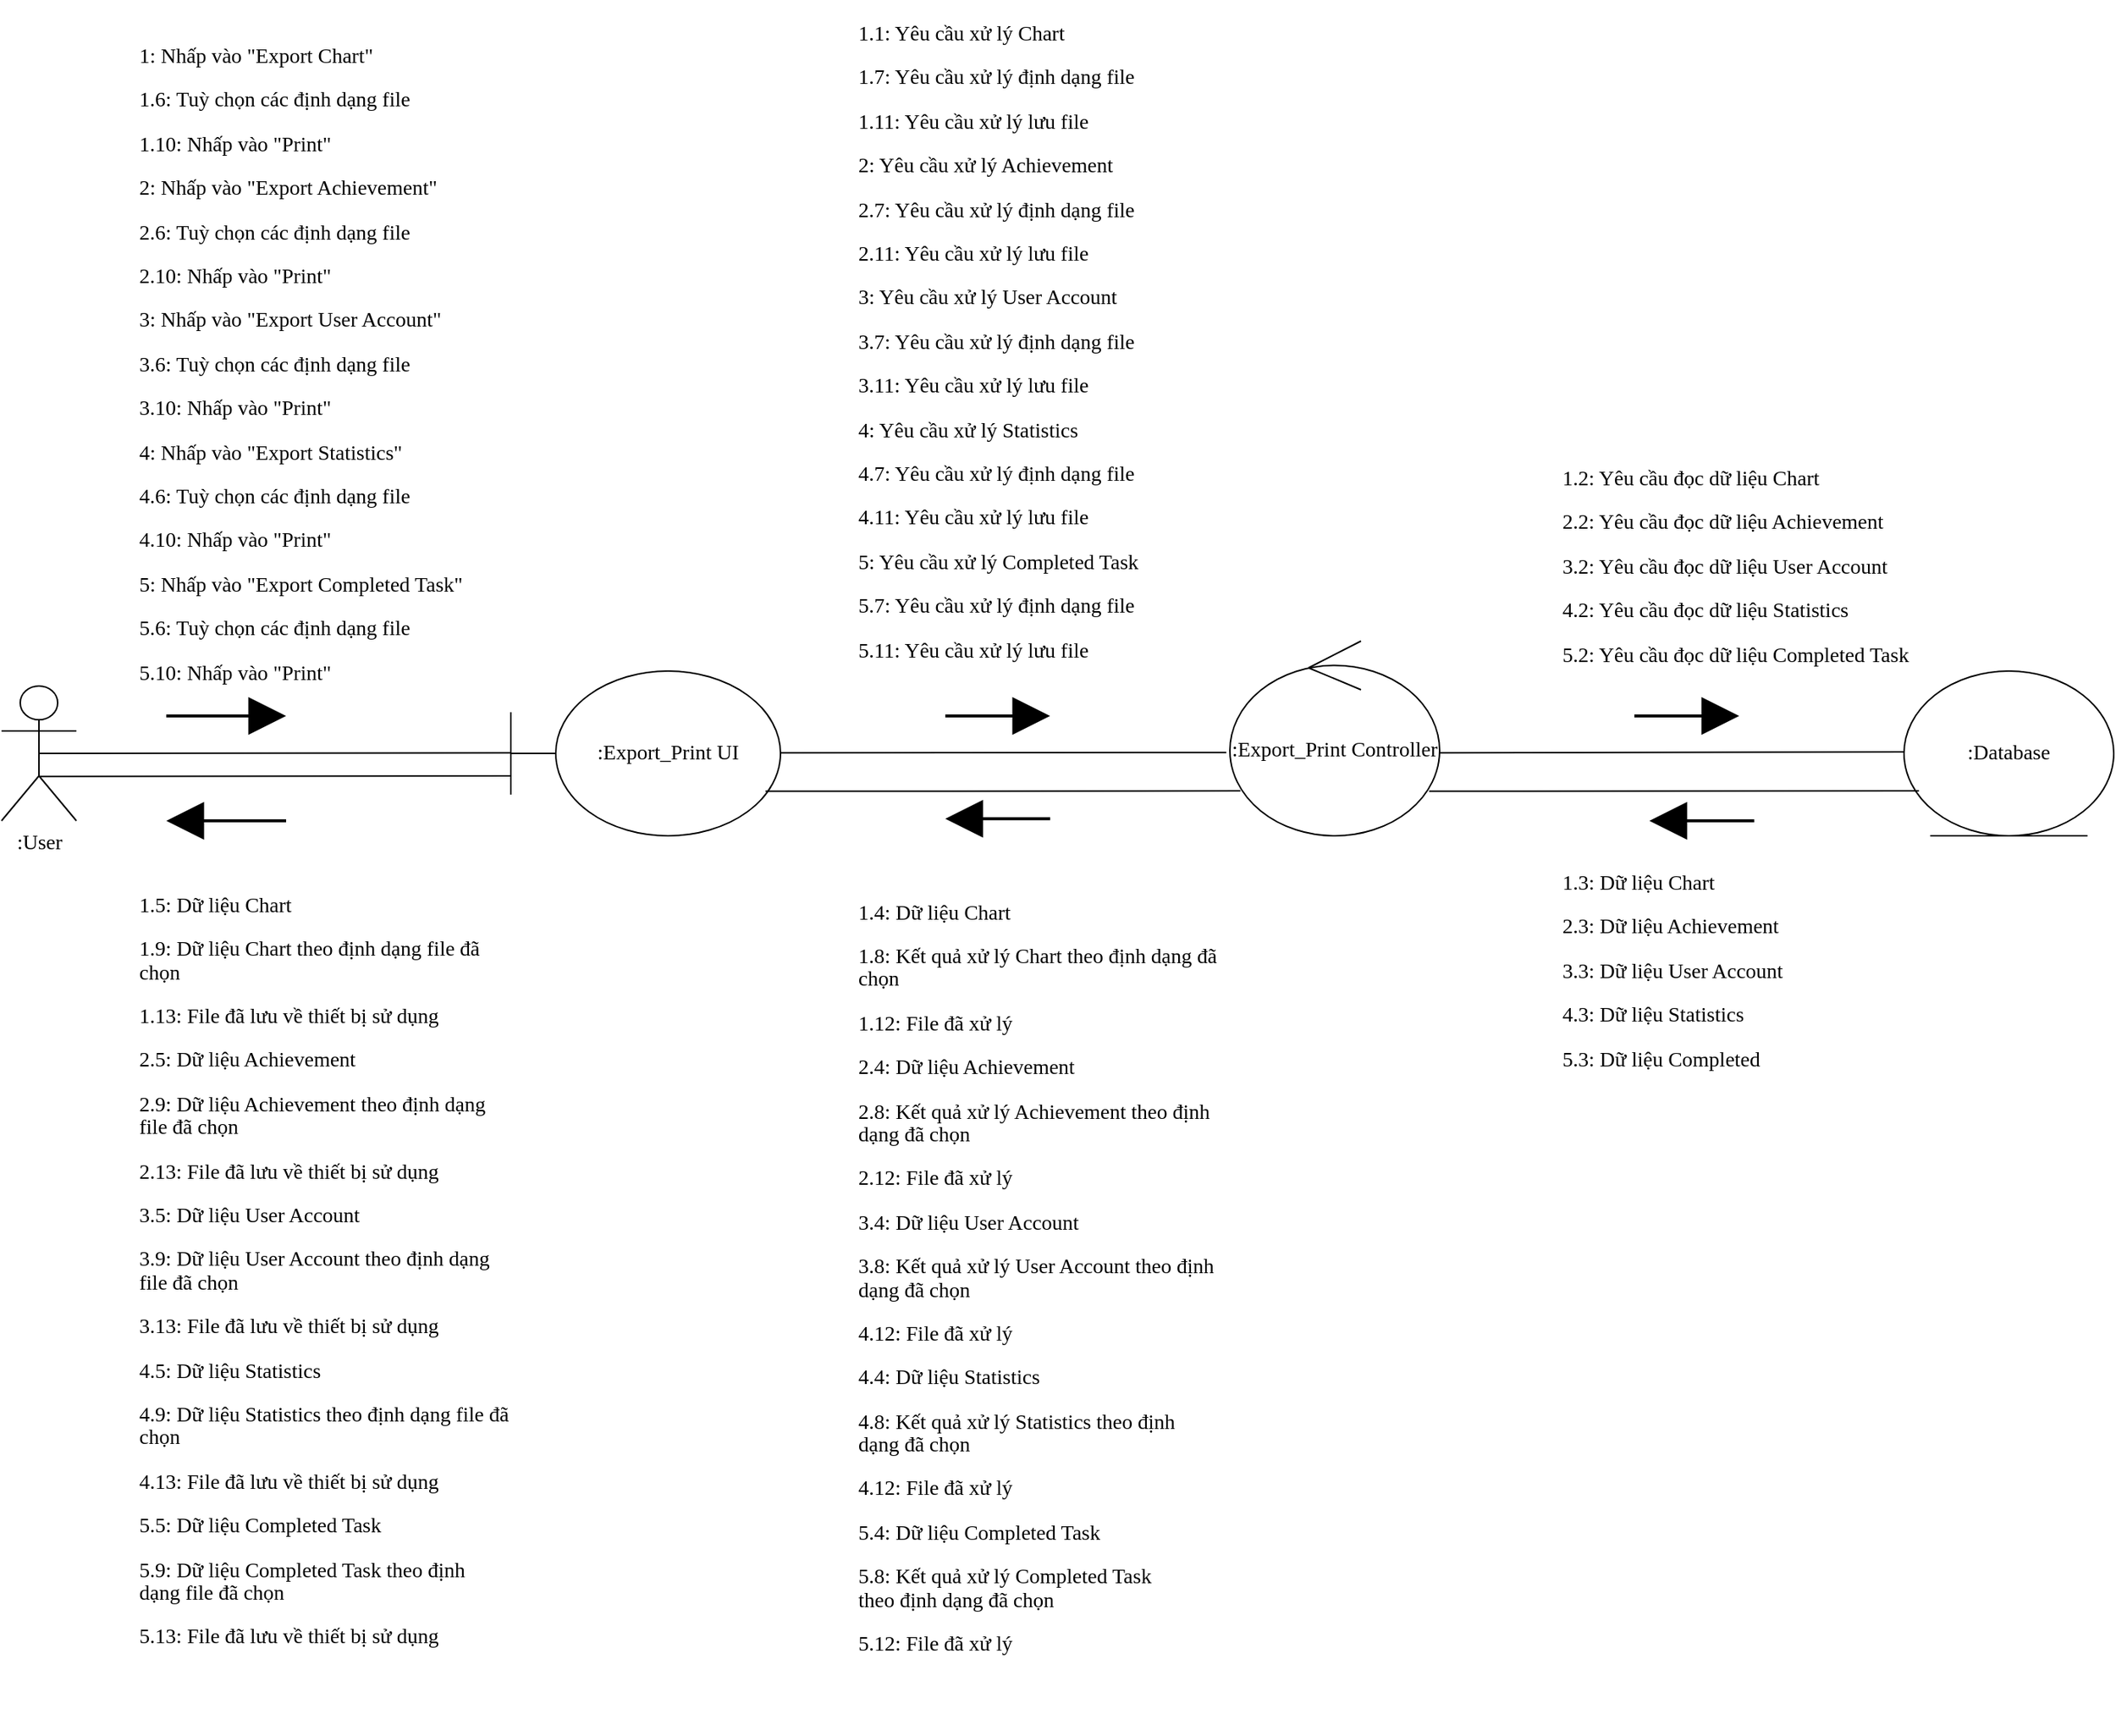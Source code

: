 <mxfile version="13.10.4" type="device"><diagram id="b82yhg4JgxP-x9aRnSmY" name="Page-1"><mxGraphModel dx="1811" dy="1846" grid="1" gridSize="10" guides="1" tooltips="1" connect="1" arrows="1" fold="1" page="1" pageScale="1" pageWidth="827" pageHeight="1169" math="0" shadow="0"><root><mxCell id="0"/><mxCell id="1" parent="0"/><mxCell id="NfLbS12hI2QOXkjNcfR5-2" value=":Database" style="ellipse;shape=umlEntity;whiteSpace=wrap;html=1;fontSize=14;fontFamily=Verdana;" parent="1" vertex="1"><mxGeometry x="1180" y="130" width="140" height="110" as="geometry"/></mxCell><mxCell id="NfLbS12hI2QOXkjNcfR5-3" value=":Export_Print Controller" style="ellipse;shape=umlControl;whiteSpace=wrap;html=1;fontSize=14;fontFamily=Verdana;" parent="1" vertex="1"><mxGeometry x="730" y="110" width="140" height="130" as="geometry"/></mxCell><mxCell id="NfLbS12hI2QOXkjNcfR5-1" value=":Export_Print UI" style="shape=umlBoundary;whiteSpace=wrap;html=1;fontSize=14;fontFamily=Verdana;" parent="1" vertex="1"><mxGeometry x="250" y="130" width="180" height="110" as="geometry"/></mxCell><mxCell id="s1aiCI8nPCor3gkZfsjO-1" value=":User" style="shape=umlActor;verticalLabelPosition=bottom;verticalAlign=top;html=1;outlineConnect=0;fontSize=14;fontFamily=Verdana;" parent="1" vertex="1"><mxGeometry x="-90" y="140" width="50" height="90" as="geometry"/></mxCell><mxCell id="s1aiCI8nPCor3gkZfsjO-21" value="" style="endArrow=none;html=1;fontSize=14;exitX=0.5;exitY=0.5;exitDx=0;exitDy=0;exitPerimeter=0;fontFamily=Verdana;" parent="1" source="s1aiCI8nPCor3gkZfsjO-1" edge="1"><mxGeometry width="50" height="50" relative="1" as="geometry"><mxPoint x="170" y="184.33" as="sourcePoint"/><mxPoint x="250" y="184.66" as="targetPoint"/></mxGeometry></mxCell><mxCell id="s1aiCI8nPCor3gkZfsjO-23" value="" style="endArrow=none;html=1;fontSize=14;exitX=0.5;exitY=0.5;exitDx=0;exitDy=0;exitPerimeter=0;entryX=-0.017;entryY=0.572;entryDx=0;entryDy=0;entryPerimeter=0;fontFamily=Verdana;" parent="1" target="NfLbS12hI2QOXkjNcfR5-3" edge="1"><mxGeometry width="50" height="50" relative="1" as="geometry"><mxPoint x="430" y="184.67" as="sourcePoint"/><mxPoint x="615" y="184.33" as="targetPoint"/></mxGeometry></mxCell><mxCell id="s1aiCI8nPCor3gkZfsjO-27" value="" style="html=1;verticalAlign=bottom;endArrow=block;strokeWidth=2;fontSize=14;endFill=1;targetPerimeterSpacing=0;endSize=20;startSize=6;fontFamily=Verdana;" parent="1" edge="1"><mxGeometry y="30" width="80" relative="1" as="geometry"><mxPoint x="20" y="160" as="sourcePoint"/><mxPoint x="100" y="160" as="targetPoint"/><mxPoint x="-1" as="offset"/></mxGeometry></mxCell><mxCell id="s1aiCI8nPCor3gkZfsjO-28" value="" style="html=1;verticalAlign=bottom;endArrow=block;strokeWidth=2;fontSize=14;endFill=1;targetPerimeterSpacing=0;endSize=20;startSize=6;fontFamily=Verdana;" parent="1" edge="1"><mxGeometry y="30" width="80" relative="1" as="geometry"><mxPoint x="540" y="160" as="sourcePoint"/><mxPoint x="610" y="160" as="targetPoint"/><mxPoint x="-1" as="offset"/></mxGeometry></mxCell><mxCell id="s1aiCI8nPCor3gkZfsjO-29" value="" style="endArrow=none;html=1;fontSize=14;exitX=0.5;exitY=0.5;exitDx=0;exitDy=0;exitPerimeter=0;fontFamily=Verdana;" parent="1" edge="1"><mxGeometry width="50" height="50" relative="1" as="geometry"><mxPoint x="870" y="184.64" as="sourcePoint"/><mxPoint x="1180" y="184" as="targetPoint"/></mxGeometry></mxCell><mxCell id="s1aiCI8nPCor3gkZfsjO-30" value="" style="html=1;verticalAlign=bottom;endArrow=block;strokeWidth=2;fontSize=14;endFill=1;targetPerimeterSpacing=0;endSize=20;startSize=6;fontFamily=Verdana;" parent="1" edge="1"><mxGeometry y="30" width="80" relative="1" as="geometry"><mxPoint x="1000" y="160" as="sourcePoint"/><mxPoint x="1070" y="160" as="targetPoint"/><mxPoint x="-1" as="offset"/></mxGeometry></mxCell><mxCell id="s1aiCI8nPCor3gkZfsjO-34" value="&lt;p style=&quot;line-height: 110%; font-size: 14px;&quot;&gt;1: Nhấp vào &quot;Export Chart&quot;&lt;br style=&quot;font-size: 14px;&quot;&gt;&lt;/p&gt;&lt;p style=&quot;line-height: 110%; font-size: 14px;&quot;&gt;1.6: Tuỳ chọn các&amp;nbsp;định dạng file&lt;/p&gt;&lt;p style=&quot;line-height: 110%; font-size: 14px;&quot;&gt;1.10: Nhấp vào &quot;Print&quot;&lt;/p&gt;&lt;p style=&quot;line-height: 110%; font-size: 14px;&quot;&gt;2: Nhấp vào &quot;Export Achievement&quot;&lt;/p&gt;&lt;p style=&quot;line-height: 110%; font-size: 14px;&quot;&gt;2.6: Tuỳ chọn các&amp;nbsp;định dạng file&lt;/p&gt;&lt;p style=&quot;line-height: 110%; font-size: 14px;&quot;&gt;2.10: Nhấp vào &quot;Print&quot;&lt;/p&gt;&lt;p style=&quot;line-height: 15.4px; font-size: 14px;&quot;&gt;3: Nhấp vào &quot;Export User Account&quot;&lt;/p&gt;&lt;p style=&quot;line-height: 15.4px; font-size: 14px;&quot;&gt;3.6: Tuỳ chọn các&amp;nbsp;định dạng file&lt;/p&gt;&lt;p style=&quot;line-height: 110%; font-size: 14px;&quot;&gt;3.10: Nhấp vào &quot;Print&quot;&lt;br style=&quot;font-size: 14px;&quot;&gt;&lt;/p&gt;&lt;p style=&quot;line-height: 15.4px; font-size: 14px;&quot;&gt;4: Nhấp vào &quot;Export Statistics&quot;&lt;/p&gt;&lt;p style=&quot;line-height: 15.4px; font-size: 14px;&quot;&gt;4.6: Tuỳ chọn các&amp;nbsp;định dạng file&lt;/p&gt;&lt;p style=&quot;line-height: 110%; font-size: 14px;&quot;&gt;4.10: Nhấp vào &quot;Print&quot;&lt;br style=&quot;font-size: 14px;&quot;&gt;&lt;/p&gt;&lt;p style=&quot;line-height: 15.4px; font-size: 14px;&quot;&gt;5: Nhấp vào &quot;Export Completed Task&quot;&lt;/p&gt;&lt;p style=&quot;line-height: 15.4px; font-size: 14px;&quot;&gt;5.6: Tuỳ chọn các&amp;nbsp;định dạng file&lt;/p&gt;&lt;p style=&quot;line-height: 110%; font-size: 14px;&quot;&gt;5.10: Nhấp vào &quot;Print&quot;&lt;br style=&quot;font-size: 14px;&quot;&gt;&lt;/p&gt;" style="text;html=1;strokeColor=none;fillColor=none;align=left;verticalAlign=middle;whiteSpace=wrap;rounded=0;fontFamily=Verdana;fontSize=14;" parent="1" vertex="1"><mxGeometry y="-290" width="280" height="430" as="geometry"/></mxCell><mxCell id="s1aiCI8nPCor3gkZfsjO-35" value="&lt;p style=&quot;line-height: 110%; font-size: 14px;&quot;&gt;1.1: Yêu cầu xử lý Chart&lt;/p&gt;&lt;p style=&quot;line-height: 15.4px; font-size: 14px;&quot;&gt;1.7: Yêu cầu xử lý&amp;nbsp;định dạng file&lt;/p&gt;&lt;p style=&quot;line-height: 15.4px; font-size: 14px;&quot;&gt;1.11: Yêu cầu xử lý lưu file&lt;/p&gt;&lt;p style=&quot;line-height: 15.4px; font-size: 14px;&quot;&gt;2: Yêu cầu xử lý Achievement&lt;br style=&quot;font-size: 14px;&quot;&gt;&lt;/p&gt;&lt;p style=&quot;line-height: 15.4px; font-size: 14px;&quot;&gt;2.7: Yêu cầu xử lý&amp;nbsp;định dạng file&lt;br style=&quot;font-size: 14px;&quot;&gt;&lt;/p&gt;&lt;p style=&quot;line-height: 15.4px; font-size: 14px;&quot;&gt;2.11: Yêu cầu xử lý lưu file&lt;br style=&quot;font-size: 14px;&quot;&gt;&lt;/p&gt;&lt;p style=&quot;line-height: 15.4px; font-size: 14px;&quot;&gt;3: Yêu cầu xử lý User Account&lt;br style=&quot;font-size: 14px;&quot;&gt;&lt;/p&gt;&lt;p style=&quot;line-height: 15.4px; font-size: 14px;&quot;&gt;3.7: Yêu cầu xử lý&amp;nbsp;định dạng file&lt;br style=&quot;font-size: 14px;&quot;&gt;&lt;/p&gt;&lt;p style=&quot;line-height: 15.4px; font-size: 14px;&quot;&gt;3.11: Yêu cầu xử lý lưu file&lt;br style=&quot;font-size: 14px;&quot;&gt;&lt;/p&gt;&lt;p style=&quot;line-height: 15.4px; font-size: 14px;&quot;&gt;4: Yêu cầu xử lý Statistics&lt;br style=&quot;font-size: 14px;&quot;&gt;&lt;/p&gt;&lt;p style=&quot;line-height: 15.4px; font-size: 14px;&quot;&gt;4.7: Yêu cầu xử lý&amp;nbsp;định dạng file&lt;br style=&quot;font-size: 14px;&quot;&gt;&lt;/p&gt;&lt;p style=&quot;line-height: 15.4px; font-size: 14px;&quot;&gt;4.11: Yêu cầu xử lý lưu file&lt;br style=&quot;font-size: 14px;&quot;&gt;&lt;/p&gt;&lt;p style=&quot;line-height: 15.4px; font-size: 14px;&quot;&gt;5: Yêu cầu xử lý Completed Task&lt;br style=&quot;font-size: 14px;&quot;&gt;&lt;/p&gt;&lt;p style=&quot;line-height: 15.4px; font-size: 14px;&quot;&gt;5.7: Yêu cầu xử lý&amp;nbsp;định dạng file&lt;br style=&quot;font-size: 14px;&quot;&gt;&lt;/p&gt;&lt;p style=&quot;line-height: 15.4px; font-size: 14px;&quot;&gt;5.11: Yêu cầu xử lý lưu file&lt;br style=&quot;font-size: 14px;&quot;&gt;&lt;/p&gt;" style="text;html=1;strokeColor=none;fillColor=none;align=left;verticalAlign=middle;whiteSpace=wrap;rounded=0;fontFamily=Verdana;fontSize=14;" parent="1" vertex="1"><mxGeometry x="480" y="-310" width="250" height="440" as="geometry"/></mxCell><mxCell id="s1aiCI8nPCor3gkZfsjO-36" value="&lt;p style=&quot;line-height: 110%; font-size: 14px;&quot;&gt;1.2: Yêu cầu&amp;nbsp;đọc dữ liệu Chart&lt;/p&gt;&lt;p style=&quot;line-height: 110%; font-size: 14px;&quot;&gt;2.2: Yêu cầu&amp;nbsp;đọc dữ liệu Achievement&lt;/p&gt;&lt;p style=&quot;line-height: 110%; font-size: 14px;&quot;&gt;3.2: Yêu cầu&amp;nbsp;đọc dữ liệu User Account&lt;/p&gt;&lt;p style=&quot;line-height: 110%; font-size: 14px;&quot;&gt;4.2: Yêu cầu&amp;nbsp;đọc dữ liệu Statistics&lt;/p&gt;&lt;p style=&quot;line-height: 110%; font-size: 14px;&quot;&gt;5.2: Yêu cầu&amp;nbsp;đọc dữ liệu Completed Task&lt;/p&gt;" style="text;html=1;strokeColor=none;fillColor=none;align=left;verticalAlign=middle;whiteSpace=wrap;rounded=0;fontFamily=Verdana;fontSize=14;" parent="1" vertex="1"><mxGeometry x="950" y="-10" width="300" height="140" as="geometry"/></mxCell><mxCell id="s1aiCI8nPCor3gkZfsjO-37" value="&lt;p style=&quot;line-height: 110% ; font-size: 14px&quot;&gt;1.3: Dữ liệu Chart&lt;/p&gt;&lt;p style=&quot;line-height: 110% ; font-size: 14px&quot;&gt;2.3: Dữ liệu Achievement&lt;br style=&quot;font-size: 14px&quot;&gt;&lt;/p&gt;&lt;p style=&quot;line-height: 110% ; font-size: 14px&quot;&gt;3.3: Dữ liệu User Account&lt;br style=&quot;font-size: 14px&quot;&gt;&lt;/p&gt;&lt;p style=&quot;line-height: 110% ; font-size: 14px&quot;&gt;4.3: Dữ liệu Statistics&lt;/p&gt;&lt;p style=&quot;line-height: 110% ; font-size: 14px&quot;&gt;5.3: Dữ liệu Completed&lt;br style=&quot;font-size: 14px&quot;&gt;&lt;/p&gt;" style="text;html=1;strokeColor=none;fillColor=none;align=left;verticalAlign=middle;whiteSpace=wrap;rounded=0;fontFamily=Verdana;fontSize=14;" parent="1" vertex="1"><mxGeometry x="950" y="260" width="240" height="140" as="geometry"/></mxCell><mxCell id="s1aiCI8nPCor3gkZfsjO-38" value="" style="html=1;verticalAlign=bottom;endArrow=block;strokeWidth=2;fontSize=14;endFill=1;targetPerimeterSpacing=0;endSize=20;startSize=6;fontFamily=Verdana;" parent="1" edge="1"><mxGeometry y="30" width="80" relative="1" as="geometry"><mxPoint x="1080" y="230" as="sourcePoint"/><mxPoint x="1010" y="230" as="targetPoint"/><mxPoint x="-1" as="offset"/></mxGeometry></mxCell><mxCell id="s1aiCI8nPCor3gkZfsjO-39" value="&lt;p style=&quot;line-height: 110% ; font-size: 14px&quot;&gt;1.4: Dữ liệu Chart&amp;nbsp;&lt;/p&gt;&lt;p style=&quot;line-height: 110% ; font-size: 14px&quot;&gt;1.8: Kết quả xử lý Chart theo&amp;nbsp;định dạng&amp;nbsp;đã chọn&lt;/p&gt;&lt;p style=&quot;line-height: 110% ; font-size: 14px&quot;&gt;1.12: File&amp;nbsp;đã xử lý&lt;/p&gt;&lt;p style=&quot;line-height: 15.4px ; font-size: 14px&quot;&gt;2.4: Dữ liệu Achievement&amp;nbsp;&lt;/p&gt;&lt;p style=&quot;line-height: 15.4px ; font-size: 14px&quot;&gt;2.8: Kết quả xử lý Achievement theo&amp;nbsp;định dạng&amp;nbsp;đã chọn&lt;/p&gt;&lt;p style=&quot;line-height: 15.4px ; font-size: 14px&quot;&gt;2.12: File&amp;nbsp;đã xử lý&lt;/p&gt;&lt;p style=&quot;line-height: 15.4px ; font-size: 14px&quot;&gt;3.4: Dữ liệu User Account&lt;/p&gt;&lt;p style=&quot;line-height: 15.4px ; font-size: 14px&quot;&gt;3.8: Kết quả xử lý User Account theo&amp;nbsp;định dạng&amp;nbsp;đã chọn&lt;/p&gt;&lt;p style=&quot;line-height: 15.4px ; font-size: 14px&quot;&gt;4.12: File&amp;nbsp;đã xử lý&lt;/p&gt;&lt;p style=&quot;line-height: 15.4px ; font-size: 14px&quot;&gt;4.4: Dữ liệu Statistics&amp;nbsp;&lt;/p&gt;&lt;p style=&quot;line-height: 15.4px ; font-size: 14px&quot;&gt;4.8: Kết quả xử lý Statistics theo&amp;nbsp;định dạng&amp;nbsp;đã chọn&lt;/p&gt;&lt;p style=&quot;line-height: 15.4px ; font-size: 14px&quot;&gt;4.12: File&amp;nbsp;đã xử lý&lt;/p&gt;&lt;p style=&quot;line-height: 15.4px ; font-size: 14px&quot;&gt;5.4: Dữ liệu Completed Task&lt;/p&gt;&lt;p style=&quot;line-height: 15.4px ; font-size: 14px&quot;&gt;5.8: Kết quả xử lý Completed Task theo&amp;nbsp;định dạng&amp;nbsp;đã chọn&lt;/p&gt;&lt;p style=&quot;line-height: 15.4px ; font-size: 14px&quot;&gt;5.12: File&amp;nbsp;đã xử lý&lt;/p&gt;" style="text;html=1;strokeColor=none;fillColor=none;align=left;verticalAlign=middle;whiteSpace=wrap;rounded=0;fontFamily=Verdana;fontSize=14;" parent="1" vertex="1"><mxGeometry x="480" y="250" width="250" height="570" as="geometry"/></mxCell><mxCell id="s1aiCI8nPCor3gkZfsjO-40" value="" style="html=1;verticalAlign=bottom;endArrow=block;strokeWidth=2;fontSize=14;endFill=1;targetPerimeterSpacing=0;endSize=20;startSize=6;fontFamily=Verdana;" parent="1" edge="1"><mxGeometry y="30" width="80" relative="1" as="geometry"><mxPoint x="610" y="228.67" as="sourcePoint"/><mxPoint x="540" y="228.67" as="targetPoint"/><mxPoint x="-1" as="offset"/></mxGeometry></mxCell><mxCell id="s1aiCI8nPCor3gkZfsjO-41" value="&lt;p style=&quot;line-height: 110% ; font-size: 14px&quot;&gt;1.5: Dữ liệu Chart&lt;/p&gt;&lt;p style=&quot;line-height: 110% ; font-size: 14px&quot;&gt;1.9: Dữ liệu Chart theo&amp;nbsp;định dạng file&amp;nbsp;đã chọn&lt;/p&gt;&lt;p style=&quot;line-height: 110% ; font-size: 14px&quot;&gt;1.13: File&amp;nbsp;đã lưu về thiết bị sử dụng&lt;/p&gt;&lt;p style=&quot;line-height: 110% ; font-size: 14px&quot;&gt;2.5: Dữ liệu Achievement&lt;/p&gt;&lt;p style=&quot;line-height: 110% ; font-size: 14px&quot;&gt;2.9: Dữ liệu Achievement theo&amp;nbsp;định dạng file&amp;nbsp;đã chọn&lt;/p&gt;&lt;p style=&quot;line-height: 110% ; font-size: 14px&quot;&gt;2.13: File&amp;nbsp;đã lưu về thiết bị sử dụng&lt;/p&gt;&lt;p style=&quot;line-height: 15.4px ; font-size: 14px&quot;&gt;3.5: Dữ liệu User Account&lt;/p&gt;&lt;p style=&quot;line-height: 15.4px ; font-size: 14px&quot;&gt;3.9: Dữ liệu User Account theo&amp;nbsp;định dạng file&amp;nbsp;đã chọn&lt;/p&gt;&lt;p style=&quot;line-height: 15.4px ; font-size: 14px&quot;&gt;3.13: File&amp;nbsp;đã lưu về thiết bị sử dụng&lt;/p&gt;&lt;p style=&quot;line-height: 15.4px ; font-size: 14px&quot;&gt;4.5: Dữ liệu Statistics&lt;/p&gt;&lt;p style=&quot;line-height: 15.4px ; font-size: 14px&quot;&gt;4.9: Dữ liệu Statistics theo&amp;nbsp;định dạng file&amp;nbsp;đã chọn&lt;/p&gt;&lt;p style=&quot;line-height: 15.4px ; font-size: 14px&quot;&gt;4.13: File&amp;nbsp;đã lưu về thiết bị sử dụng&lt;/p&gt;&lt;p style=&quot;line-height: 15.4px ; font-size: 14px&quot;&gt;5.5: Dữ liệu Completed Task&lt;/p&gt;&lt;p style=&quot;line-height: 15.4px ; font-size: 14px&quot;&gt;5.9: Dữ liệu Completed Task theo&amp;nbsp;định dạng file&amp;nbsp;đã chọn&lt;/p&gt;&lt;p style=&quot;line-height: 15.4px ; font-size: 14px&quot;&gt;5.13: File&amp;nbsp;đã lưu về thiết bị sử dụng&lt;/p&gt;&lt;p style=&quot;line-height: 110% ; font-size: 14px&quot;&gt;&lt;br style=&quot;font-size: 14px&quot;&gt;&lt;/p&gt;" style="text;html=1;strokeColor=none;fillColor=none;align=left;verticalAlign=middle;whiteSpace=wrap;rounded=0;fontFamily=Verdana;fontSize=14;" parent="1" vertex="1"><mxGeometry y="250" width="250" height="590" as="geometry"/></mxCell><mxCell id="s1aiCI8nPCor3gkZfsjO-42" value="" style="html=1;verticalAlign=bottom;endArrow=block;strokeWidth=2;fontSize=14;endFill=1;targetPerimeterSpacing=0;endSize=20;startSize=6;fontFamily=Verdana;" parent="1" edge="1"><mxGeometry y="30" width="80" relative="1" as="geometry"><mxPoint x="100" y="230" as="sourcePoint"/><mxPoint x="20" y="230" as="targetPoint"/><mxPoint x="-1" as="offset"/></mxGeometry></mxCell><mxCell id="s1aiCI8nPCor3gkZfsjO-43" value="" style="endArrow=none;html=1;fontSize=14;exitX=0.5;exitY=0.5;exitDx=0;exitDy=0;exitPerimeter=0;fontFamily=Verdana;" parent="1" edge="1"><mxGeometry width="50" height="50" relative="1" as="geometry"><mxPoint x="-65" y="200.34" as="sourcePoint"/><mxPoint x="250" y="200.0" as="targetPoint"/></mxGeometry></mxCell><mxCell id="s1aiCI8nPCor3gkZfsjO-44" value="" style="endArrow=none;html=1;fontSize=14;exitX=0.5;exitY=0.5;exitDx=0;exitDy=0;exitPerimeter=0;fontFamily=Verdana;" parent="1" edge="1"><mxGeometry width="50" height="50" relative="1" as="geometry"><mxPoint x="420" y="210.31" as="sourcePoint"/><mxPoint x="737" y="210" as="targetPoint"/></mxGeometry></mxCell><mxCell id="s1aiCI8nPCor3gkZfsjO-45" value="" style="endArrow=none;html=1;fontSize=14;exitX=0.5;exitY=0.5;exitDx=0;exitDy=0;exitPerimeter=0;fontFamily=Verdana;" parent="1" edge="1"><mxGeometry width="50" height="50" relative="1" as="geometry"><mxPoint x="863" y="210.31" as="sourcePoint"/><mxPoint x="1190" y="210" as="targetPoint"/></mxGeometry></mxCell></root></mxGraphModel></diagram></mxfile>